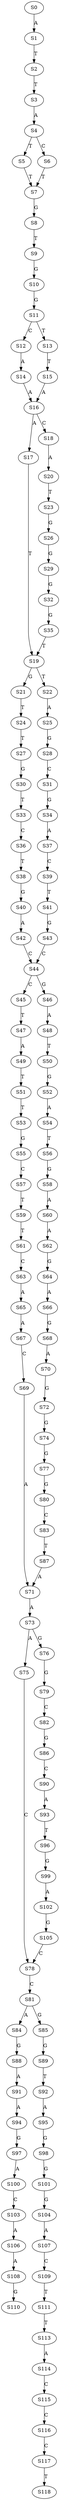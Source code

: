 strict digraph  {
	S0 -> S1 [ label = A ];
	S1 -> S2 [ label = T ];
	S2 -> S3 [ label = T ];
	S3 -> S4 [ label = A ];
	S4 -> S5 [ label = T ];
	S4 -> S6 [ label = C ];
	S5 -> S7 [ label = T ];
	S6 -> S7 [ label = T ];
	S7 -> S8 [ label = G ];
	S8 -> S9 [ label = T ];
	S9 -> S10 [ label = G ];
	S10 -> S11 [ label = G ];
	S11 -> S12 [ label = C ];
	S11 -> S13 [ label = T ];
	S12 -> S14 [ label = A ];
	S13 -> S15 [ label = T ];
	S14 -> S16 [ label = A ];
	S15 -> S16 [ label = A ];
	S16 -> S17 [ label = A ];
	S16 -> S18 [ label = C ];
	S17 -> S19 [ label = T ];
	S18 -> S20 [ label = A ];
	S19 -> S21 [ label = G ];
	S19 -> S22 [ label = T ];
	S20 -> S23 [ label = T ];
	S21 -> S24 [ label = T ];
	S22 -> S25 [ label = A ];
	S23 -> S26 [ label = G ];
	S24 -> S27 [ label = T ];
	S25 -> S28 [ label = G ];
	S26 -> S29 [ label = G ];
	S27 -> S30 [ label = G ];
	S28 -> S31 [ label = C ];
	S29 -> S32 [ label = G ];
	S30 -> S33 [ label = T ];
	S31 -> S34 [ label = G ];
	S32 -> S35 [ label = G ];
	S33 -> S36 [ label = C ];
	S34 -> S37 [ label = A ];
	S35 -> S19 [ label = T ];
	S36 -> S38 [ label = T ];
	S37 -> S39 [ label = C ];
	S38 -> S40 [ label = G ];
	S39 -> S41 [ label = T ];
	S40 -> S42 [ label = A ];
	S41 -> S43 [ label = G ];
	S42 -> S44 [ label = C ];
	S43 -> S44 [ label = C ];
	S44 -> S45 [ label = C ];
	S44 -> S46 [ label = G ];
	S45 -> S47 [ label = T ];
	S46 -> S48 [ label = A ];
	S47 -> S49 [ label = A ];
	S48 -> S50 [ label = T ];
	S49 -> S51 [ label = T ];
	S50 -> S52 [ label = G ];
	S51 -> S53 [ label = T ];
	S52 -> S54 [ label = A ];
	S53 -> S55 [ label = G ];
	S54 -> S56 [ label = T ];
	S55 -> S57 [ label = C ];
	S56 -> S58 [ label = G ];
	S57 -> S59 [ label = T ];
	S58 -> S60 [ label = A ];
	S59 -> S61 [ label = T ];
	S60 -> S62 [ label = A ];
	S61 -> S63 [ label = C ];
	S62 -> S64 [ label = G ];
	S63 -> S65 [ label = A ];
	S64 -> S66 [ label = A ];
	S65 -> S67 [ label = A ];
	S66 -> S68 [ label = G ];
	S67 -> S69 [ label = C ];
	S68 -> S70 [ label = A ];
	S69 -> S71 [ label = A ];
	S70 -> S72 [ label = G ];
	S71 -> S73 [ label = A ];
	S72 -> S74 [ label = G ];
	S73 -> S75 [ label = A ];
	S73 -> S76 [ label = G ];
	S74 -> S77 [ label = G ];
	S75 -> S78 [ label = C ];
	S76 -> S79 [ label = G ];
	S77 -> S80 [ label = G ];
	S78 -> S81 [ label = C ];
	S79 -> S82 [ label = C ];
	S80 -> S83 [ label = C ];
	S81 -> S84 [ label = A ];
	S81 -> S85 [ label = G ];
	S82 -> S86 [ label = G ];
	S83 -> S87 [ label = T ];
	S84 -> S88 [ label = G ];
	S85 -> S89 [ label = G ];
	S86 -> S90 [ label = C ];
	S87 -> S71 [ label = A ];
	S88 -> S91 [ label = A ];
	S89 -> S92 [ label = T ];
	S90 -> S93 [ label = A ];
	S91 -> S94 [ label = A ];
	S92 -> S95 [ label = A ];
	S93 -> S96 [ label = T ];
	S94 -> S97 [ label = G ];
	S95 -> S98 [ label = G ];
	S96 -> S99 [ label = G ];
	S97 -> S100 [ label = A ];
	S98 -> S101 [ label = G ];
	S99 -> S102 [ label = A ];
	S100 -> S103 [ label = C ];
	S101 -> S104 [ label = G ];
	S102 -> S105 [ label = G ];
	S103 -> S106 [ label = A ];
	S104 -> S107 [ label = A ];
	S105 -> S78 [ label = C ];
	S106 -> S108 [ label = A ];
	S107 -> S109 [ label = C ];
	S108 -> S110 [ label = G ];
	S109 -> S111 [ label = T ];
	S111 -> S113 [ label = T ];
	S113 -> S114 [ label = A ];
	S114 -> S115 [ label = C ];
	S115 -> S116 [ label = C ];
	S116 -> S117 [ label = C ];
	S117 -> S118 [ label = T ];
}
